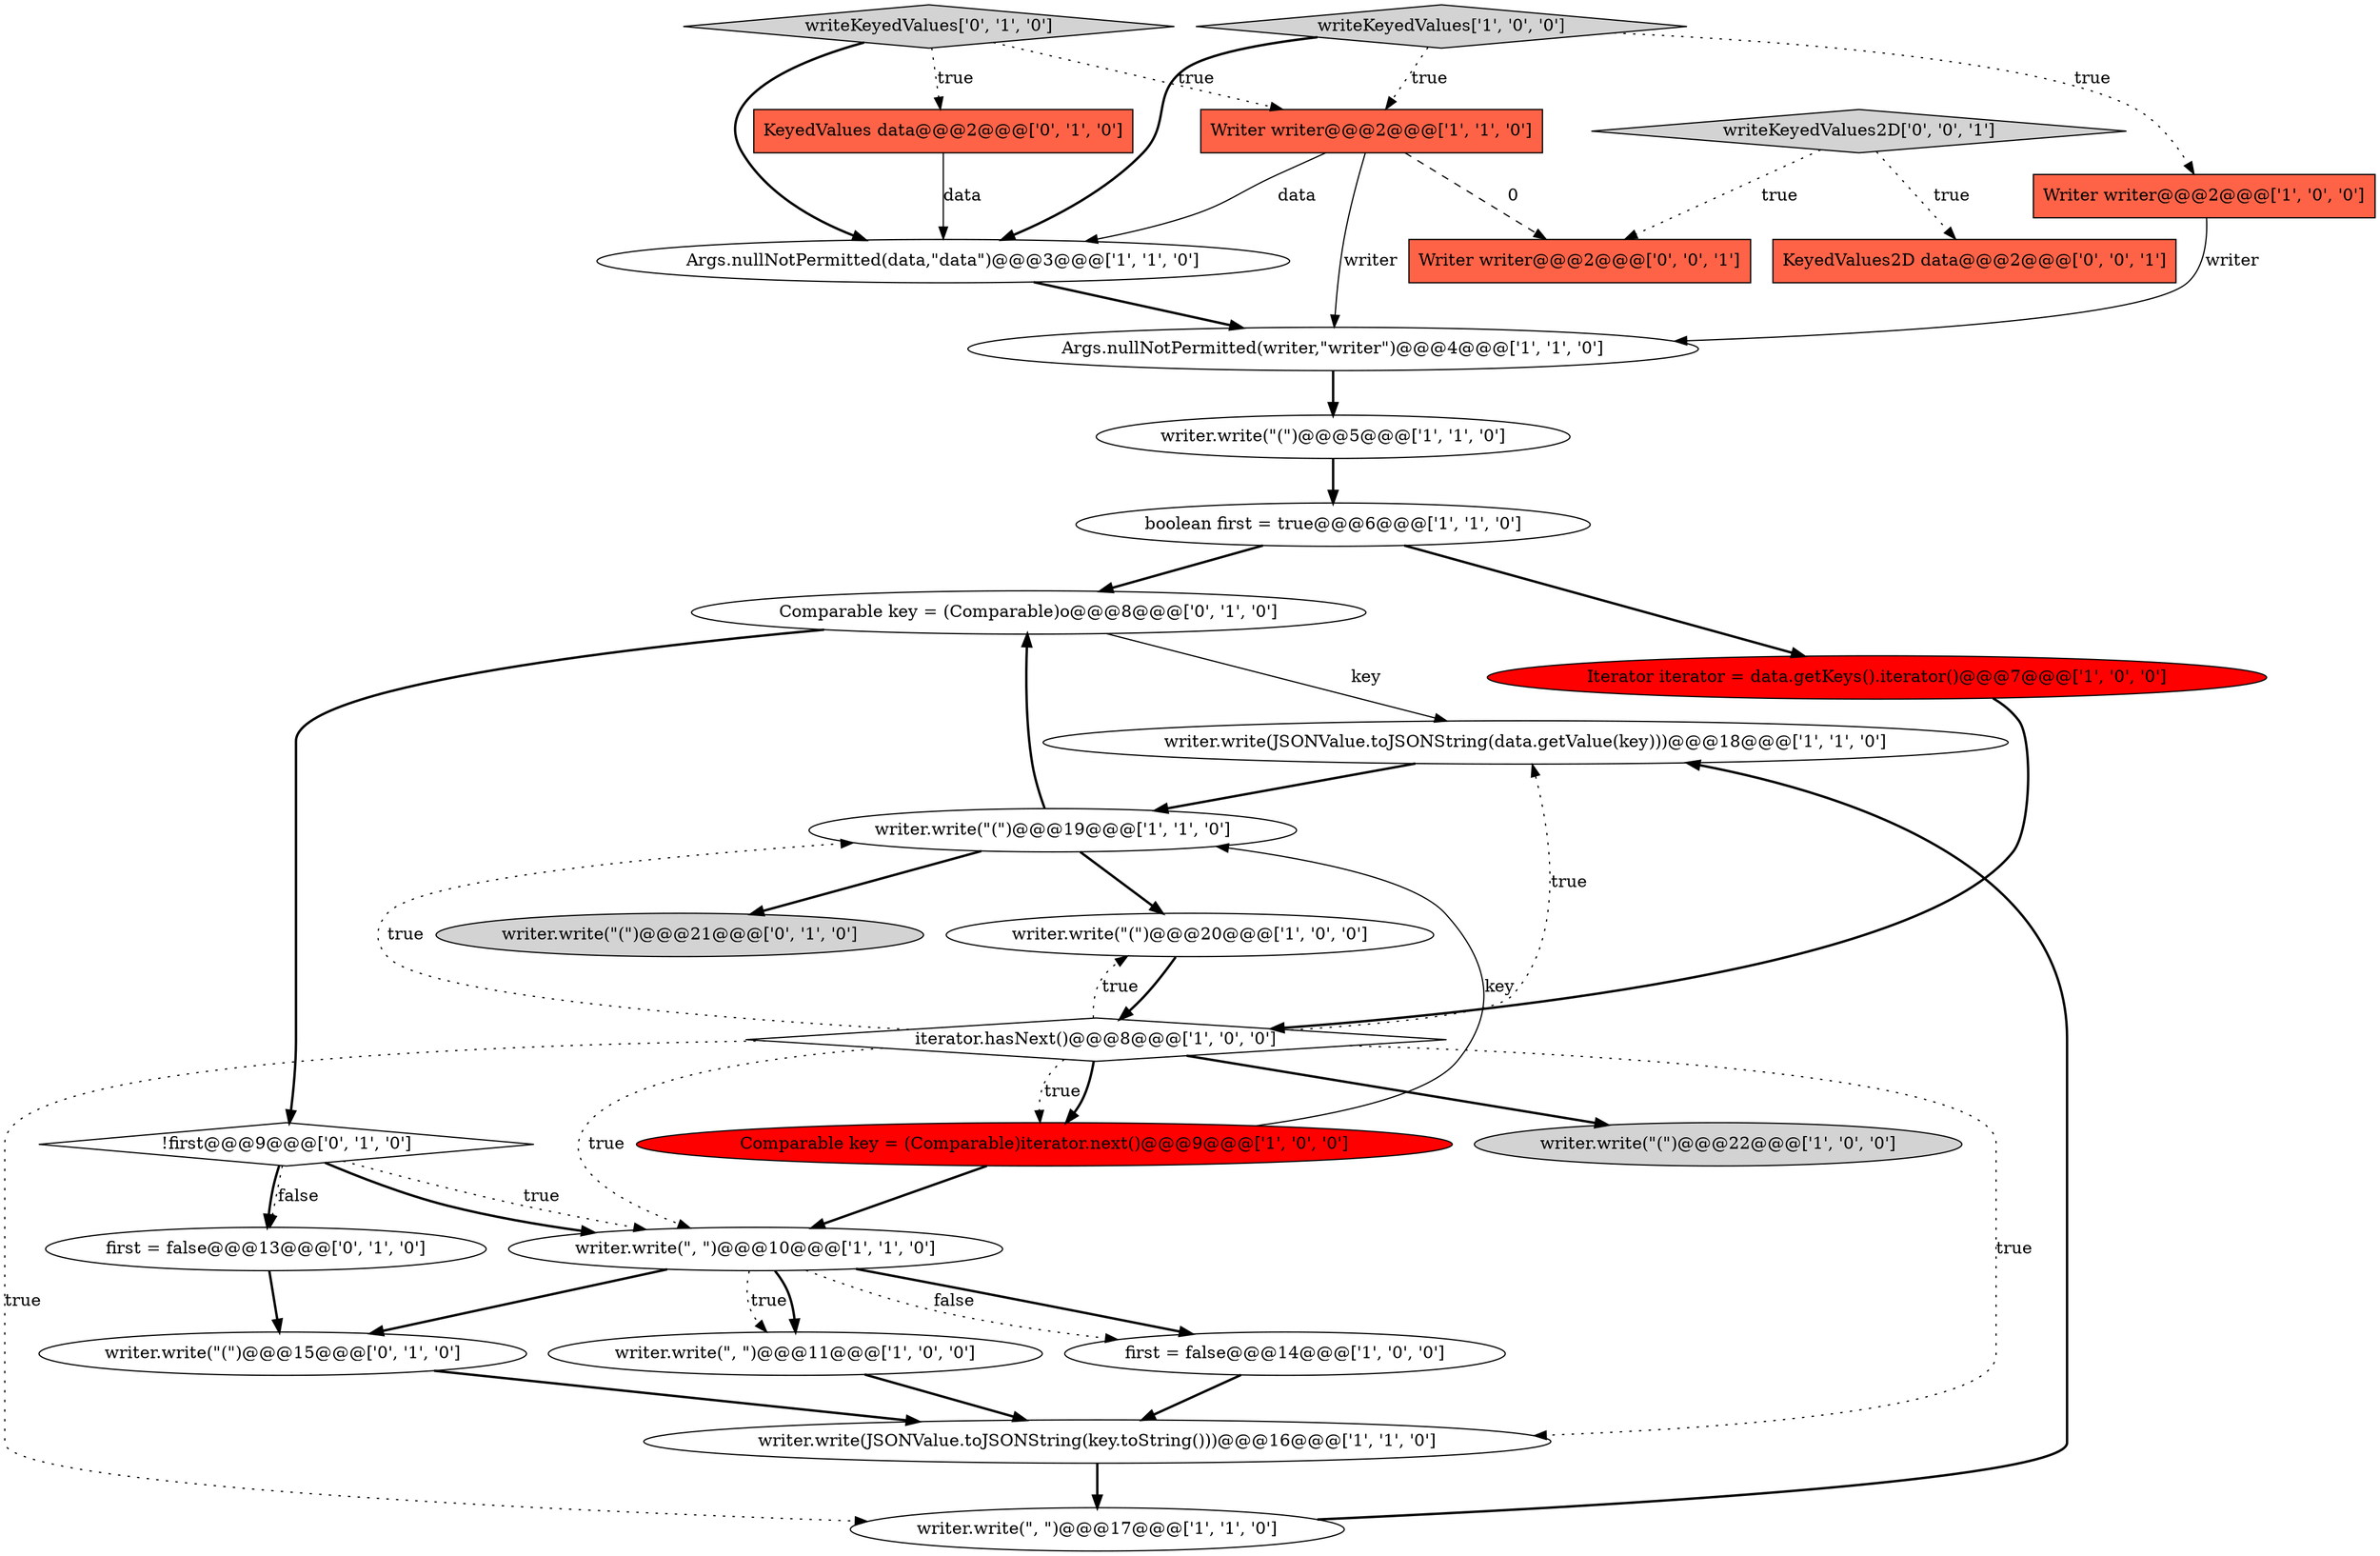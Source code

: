 digraph {
0 [style = filled, label = "writeKeyedValues['1', '0', '0']", fillcolor = lightgray, shape = diamond image = "AAA0AAABBB1BBB"];
23 [style = filled, label = "writer.write(\"(\")@@@21@@@['0', '1', '0']", fillcolor = lightgray, shape = ellipse image = "AAA0AAABBB2BBB"];
10 [style = filled, label = "writer.write(JSONValue.toJSONString(data.getValue(key)))@@@18@@@['1', '1', '0']", fillcolor = white, shape = ellipse image = "AAA0AAABBB1BBB"];
12 [style = filled, label = "Writer writer@@@2@@@['1', '1', '0']", fillcolor = tomato, shape = box image = "AAA0AAABBB1BBB"];
8 [style = filled, label = "boolean first = true@@@6@@@['1', '1', '0']", fillcolor = white, shape = ellipse image = "AAA0AAABBB1BBB"];
1 [style = filled, label = "Args.nullNotPermitted(writer,\"writer\")@@@4@@@['1', '1', '0']", fillcolor = white, shape = ellipse image = "AAA0AAABBB1BBB"];
20 [style = filled, label = "KeyedValues data@@@2@@@['0', '1', '0']", fillcolor = tomato, shape = box image = "AAA0AAABBB2BBB"];
22 [style = filled, label = "writeKeyedValues['0', '1', '0']", fillcolor = lightgray, shape = diamond image = "AAA0AAABBB2BBB"];
3 [style = filled, label = "first = false@@@14@@@['1', '0', '0']", fillcolor = white, shape = ellipse image = "AAA0AAABBB1BBB"];
9 [style = filled, label = "Args.nullNotPermitted(data,\"data\")@@@3@@@['1', '1', '0']", fillcolor = white, shape = ellipse image = "AAA0AAABBB1BBB"];
7 [style = filled, label = "writer.write(\"(\")@@@20@@@['1', '0', '0']", fillcolor = white, shape = ellipse image = "AAA0AAABBB1BBB"];
11 [style = filled, label = "writer.write(\", \")@@@17@@@['1', '1', '0']", fillcolor = white, shape = ellipse image = "AAA0AAABBB1BBB"];
18 [style = filled, label = "writer.write(\", \")@@@11@@@['1', '0', '0']", fillcolor = white, shape = ellipse image = "AAA0AAABBB1BBB"];
27 [style = filled, label = "KeyedValues2D data@@@2@@@['0', '0', '1']", fillcolor = tomato, shape = box image = "AAA0AAABBB3BBB"];
26 [style = filled, label = "writeKeyedValues2D['0', '0', '1']", fillcolor = lightgray, shape = diamond image = "AAA0AAABBB3BBB"];
6 [style = filled, label = "writer.write(\"(\")@@@22@@@['1', '0', '0']", fillcolor = lightgray, shape = ellipse image = "AAA0AAABBB1BBB"];
15 [style = filled, label = "writer.write(\"(\")@@@19@@@['1', '1', '0']", fillcolor = white, shape = ellipse image = "AAA0AAABBB1BBB"];
19 [style = filled, label = "Comparable key = (Comparable)o@@@8@@@['0', '1', '0']", fillcolor = white, shape = ellipse image = "AAA0AAABBB2BBB"];
28 [style = filled, label = "Writer writer@@@2@@@['0', '0', '1']", fillcolor = tomato, shape = box image = "AAA0AAABBB3BBB"];
2 [style = filled, label = "Writer writer@@@2@@@['1', '0', '0']", fillcolor = tomato, shape = box image = "AAA0AAABBB1BBB"];
13 [style = filled, label = "iterator.hasNext()@@@8@@@['1', '0', '0']", fillcolor = white, shape = diamond image = "AAA0AAABBB1BBB"];
25 [style = filled, label = "!first@@@9@@@['0', '1', '0']", fillcolor = white, shape = diamond image = "AAA0AAABBB2BBB"];
17 [style = filled, label = "Iterator iterator = data.getKeys().iterator()@@@7@@@['1', '0', '0']", fillcolor = red, shape = ellipse image = "AAA1AAABBB1BBB"];
16 [style = filled, label = "writer.write(\"(\")@@@5@@@['1', '1', '0']", fillcolor = white, shape = ellipse image = "AAA0AAABBB1BBB"];
24 [style = filled, label = "writer.write(\"(\")@@@15@@@['0', '1', '0']", fillcolor = white, shape = ellipse image = "AAA0AAABBB2BBB"];
21 [style = filled, label = "first = false@@@13@@@['0', '1', '0']", fillcolor = white, shape = ellipse image = "AAA0AAABBB2BBB"];
4 [style = filled, label = "writer.write(\", \")@@@10@@@['1', '1', '0']", fillcolor = white, shape = ellipse image = "AAA0AAABBB1BBB"];
14 [style = filled, label = "writer.write(JSONValue.toJSONString(key.toString()))@@@16@@@['1', '1', '0']", fillcolor = white, shape = ellipse image = "AAA0AAABBB1BBB"];
5 [style = filled, label = "Comparable key = (Comparable)iterator.next()@@@9@@@['1', '0', '0']", fillcolor = red, shape = ellipse image = "AAA1AAABBB1BBB"];
7->13 [style = bold, label=""];
4->3 [style = bold, label=""];
15->23 [style = bold, label=""];
4->18 [style = dotted, label="true"];
0->9 [style = bold, label=""];
0->12 [style = dotted, label="true"];
4->24 [style = bold, label=""];
10->15 [style = bold, label=""];
15->7 [style = bold, label=""];
16->8 [style = bold, label=""];
5->15 [style = solid, label="key"];
8->19 [style = bold, label=""];
26->27 [style = dotted, label="true"];
25->4 [style = dotted, label="true"];
3->14 [style = bold, label=""];
22->9 [style = bold, label=""];
25->4 [style = bold, label=""];
4->3 [style = dotted, label="false"];
13->5 [style = dotted, label="true"];
4->18 [style = bold, label=""];
21->24 [style = bold, label=""];
13->7 [style = dotted, label="true"];
20->9 [style = solid, label="data"];
12->1 [style = solid, label="writer"];
15->19 [style = bold, label=""];
13->10 [style = dotted, label="true"];
19->25 [style = bold, label=""];
22->12 [style = dotted, label="true"];
12->9 [style = solid, label="data"];
24->14 [style = bold, label=""];
8->17 [style = bold, label=""];
25->21 [style = dotted, label="false"];
22->20 [style = dotted, label="true"];
19->10 [style = solid, label="key"];
1->16 [style = bold, label=""];
11->10 [style = bold, label=""];
26->28 [style = dotted, label="true"];
12->28 [style = dashed, label="0"];
5->4 [style = bold, label=""];
13->5 [style = bold, label=""];
13->11 [style = dotted, label="true"];
2->1 [style = solid, label="writer"];
13->15 [style = dotted, label="true"];
17->13 [style = bold, label=""];
0->2 [style = dotted, label="true"];
13->6 [style = bold, label=""];
9->1 [style = bold, label=""];
13->14 [style = dotted, label="true"];
14->11 [style = bold, label=""];
18->14 [style = bold, label=""];
13->4 [style = dotted, label="true"];
25->21 [style = bold, label=""];
}
